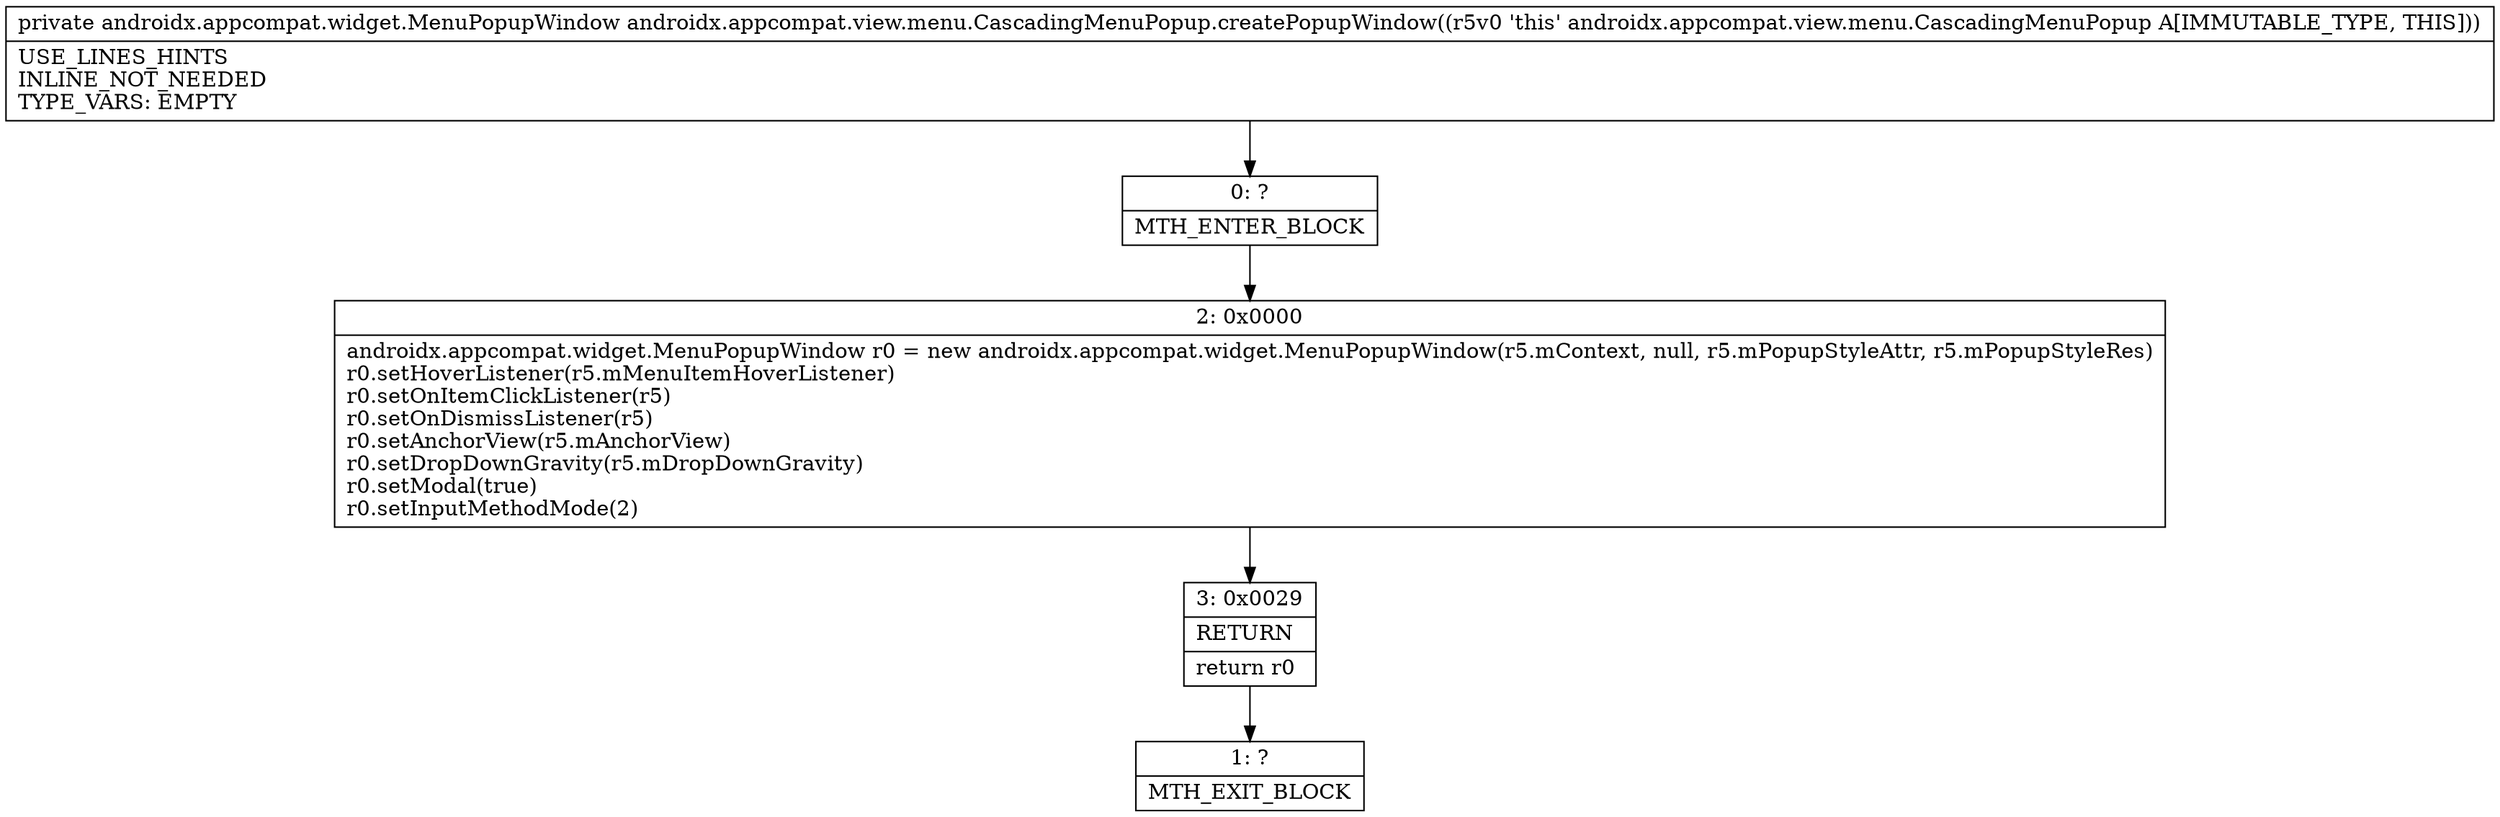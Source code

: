 digraph "CFG forandroidx.appcompat.view.menu.CascadingMenuPopup.createPopupWindow()Landroidx\/appcompat\/widget\/MenuPopupWindow;" {
Node_0 [shape=record,label="{0\:\ ?|MTH_ENTER_BLOCK\l}"];
Node_2 [shape=record,label="{2\:\ 0x0000|androidx.appcompat.widget.MenuPopupWindow r0 = new androidx.appcompat.widget.MenuPopupWindow(r5.mContext, null, r5.mPopupStyleAttr, r5.mPopupStyleRes)\lr0.setHoverListener(r5.mMenuItemHoverListener)\lr0.setOnItemClickListener(r5)\lr0.setOnDismissListener(r5)\lr0.setAnchorView(r5.mAnchorView)\lr0.setDropDownGravity(r5.mDropDownGravity)\lr0.setModal(true)\lr0.setInputMethodMode(2)\l}"];
Node_3 [shape=record,label="{3\:\ 0x0029|RETURN\l|return r0\l}"];
Node_1 [shape=record,label="{1\:\ ?|MTH_EXIT_BLOCK\l}"];
MethodNode[shape=record,label="{private androidx.appcompat.widget.MenuPopupWindow androidx.appcompat.view.menu.CascadingMenuPopup.createPopupWindow((r5v0 'this' androidx.appcompat.view.menu.CascadingMenuPopup A[IMMUTABLE_TYPE, THIS]))  | USE_LINES_HINTS\lINLINE_NOT_NEEDED\lTYPE_VARS: EMPTY\l}"];
MethodNode -> Node_0;Node_0 -> Node_2;
Node_2 -> Node_3;
Node_3 -> Node_1;
}

